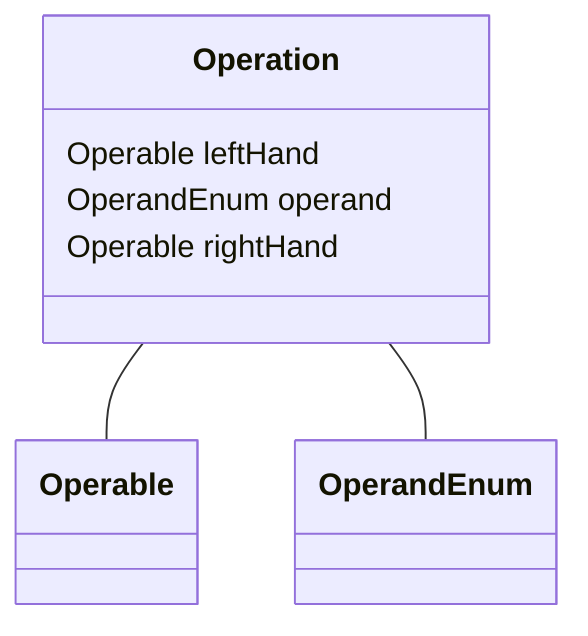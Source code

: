 classDiagram
  Operation -- Operable
  Operation -- OperandEnum


class Operation {

  Operable leftHand
  OperandEnum operand
  Operable rightHand

 }